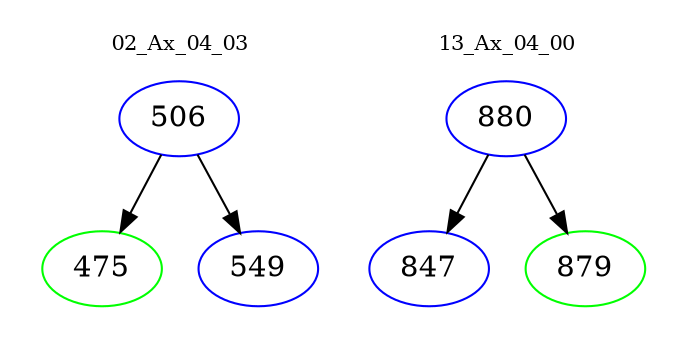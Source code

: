 digraph{
subgraph cluster_0 {
color = white
label = "02_Ax_04_03";
fontsize=10;
T0_506 [label="506", color="blue"]
T0_506 -> T0_475 [color="black"]
T0_475 [label="475", color="green"]
T0_506 -> T0_549 [color="black"]
T0_549 [label="549", color="blue"]
}
subgraph cluster_1 {
color = white
label = "13_Ax_04_00";
fontsize=10;
T1_880 [label="880", color="blue"]
T1_880 -> T1_847 [color="black"]
T1_847 [label="847", color="blue"]
T1_880 -> T1_879 [color="black"]
T1_879 [label="879", color="green"]
}
}
